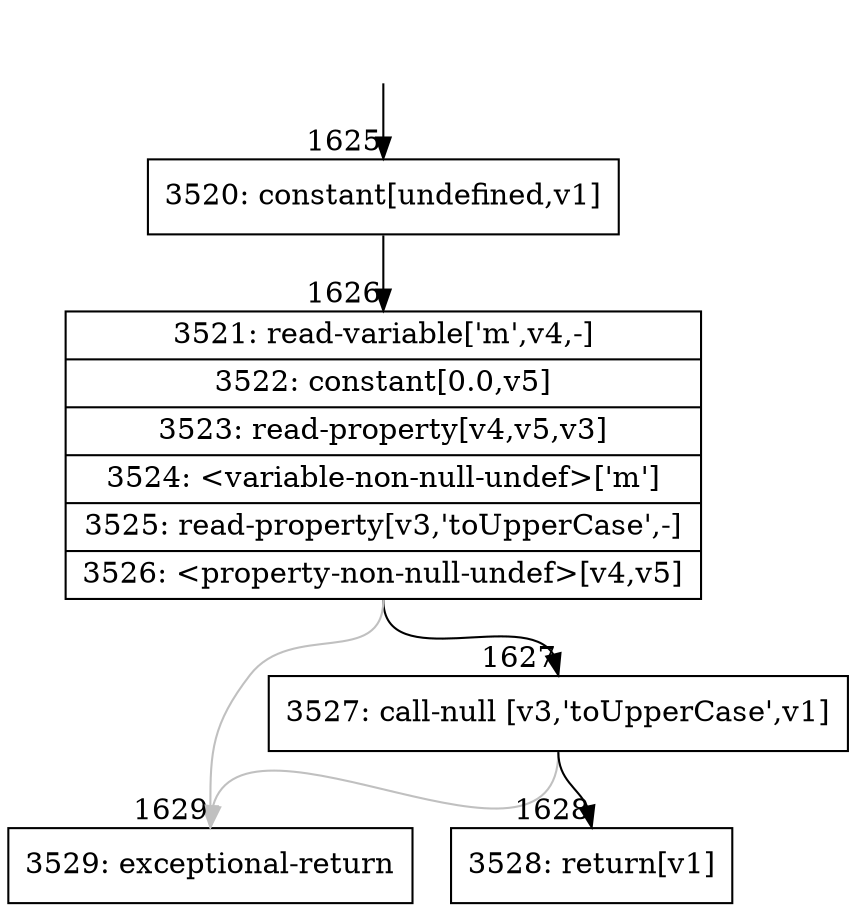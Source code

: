 digraph {
rankdir="TD"
BB_entry153[shape=none,label=""];
BB_entry153 -> BB1625 [tailport=s, headport=n, headlabel="    1625"]
BB1625 [shape=record label="{3520: constant[undefined,v1]}" ] 
BB1625 -> BB1626 [tailport=s, headport=n, headlabel="      1626"]
BB1626 [shape=record label="{3521: read-variable['m',v4,-]|3522: constant[0.0,v5]|3523: read-property[v4,v5,v3]|3524: \<variable-non-null-undef\>['m']|3525: read-property[v3,'toUpperCase',-]|3526: \<property-non-null-undef\>[v4,v5]}" ] 
BB1626 -> BB1627 [tailport=s, headport=n, headlabel="      1627"]
BB1626 -> BB1629 [tailport=s, headport=n, color=gray, headlabel="      1629"]
BB1627 [shape=record label="{3527: call-null [v3,'toUpperCase',v1]}" ] 
BB1627 -> BB1628 [tailport=s, headport=n, headlabel="      1628"]
BB1627 -> BB1629 [tailport=s, headport=n, color=gray]
BB1628 [shape=record label="{3528: return[v1]}" ] 
BB1629 [shape=record label="{3529: exceptional-return}" ] 
//#$~ 804
}
